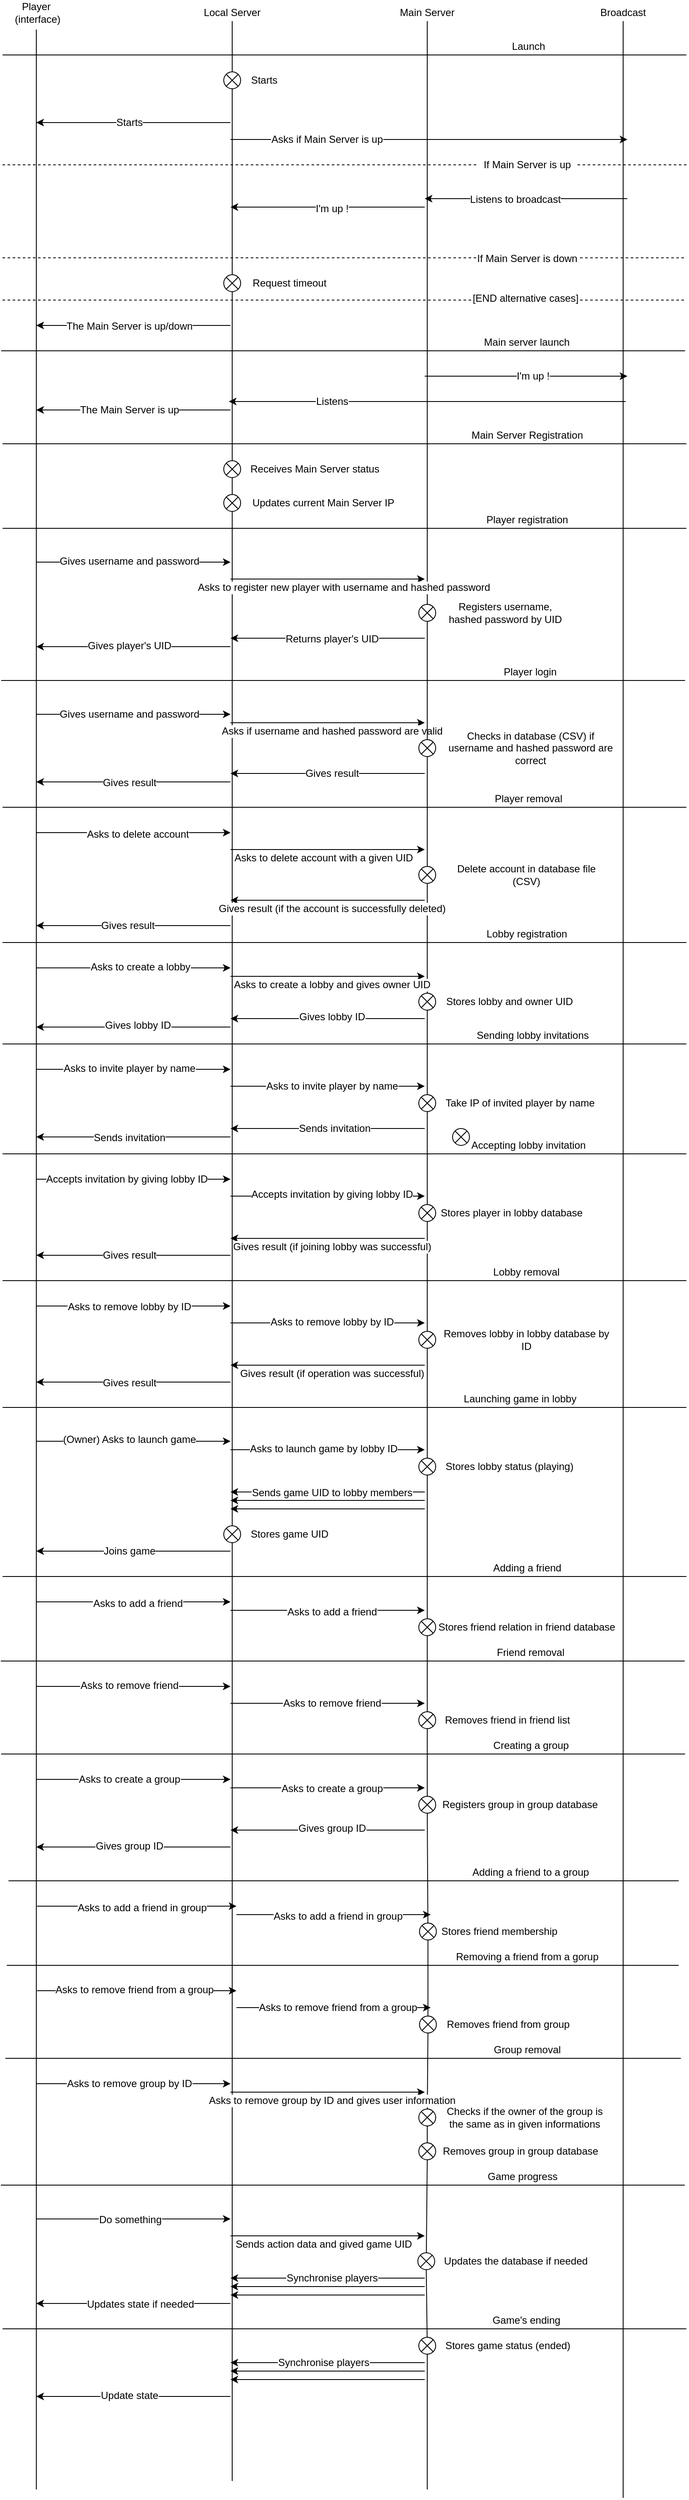<mxfile version="12.6.1" type="device"><diagram id="u18FqBoPdL51W437S3pD" name="Page-1"><mxGraphModel dx="1422" dy="770" grid="1" gridSize="10" guides="1" tooltips="1" connect="1" arrows="1" fold="1" page="1" pageScale="1" pageWidth="827" pageHeight="3000" math="0" shadow="0"><root><mxCell id="0"/><mxCell id="1" parent="0"/><mxCell id="Y3KmN3qbVGw6FeVdlCh1-1" value="&lt;div&gt;Player&lt;/div&gt;&amp;nbsp;(interface)" style="text;html=1;strokeColor=none;fillColor=none;align=center;verticalAlign=middle;whiteSpace=wrap;rounded=0;" parent="1" vertex="1"><mxGeometry x="30" y="20" width="40" height="20" as="geometry"/></mxCell><mxCell id="Y3KmN3qbVGw6FeVdlCh1-2" value="Local Server" style="text;html=1;strokeColor=none;fillColor=none;align=center;verticalAlign=middle;whiteSpace=wrap;rounded=0;" parent="1" vertex="1"><mxGeometry x="242" y="20" width="80" height="20" as="geometry"/></mxCell><mxCell id="Y3KmN3qbVGw6FeVdlCh1-3" value="Main Server" style="text;html=1;strokeColor=none;fillColor=none;align=center;verticalAlign=middle;whiteSpace=wrap;rounded=0;" parent="1" vertex="1"><mxGeometry x="473" y="20" width="80" height="20" as="geometry"/></mxCell><mxCell id="Y3KmN3qbVGw6FeVdlCh1-4" value="Broadcast" style="text;html=1;strokeColor=none;fillColor=none;align=center;verticalAlign=middle;whiteSpace=wrap;rounded=0;" parent="1" vertex="1"><mxGeometry x="710" y="20" width="70" height="20" as="geometry"/></mxCell><mxCell id="Y3KmN3qbVGw6FeVdlCh1-5" value="" style="endArrow=none;html=1;" parent="1" edge="1"><mxGeometry width="50" height="50" relative="1" as="geometry"><mxPoint x="50" y="2960" as="sourcePoint"/><mxPoint x="50" y="50" as="targetPoint"/></mxGeometry></mxCell><mxCell id="Y3KmN3qbVGw6FeVdlCh1-6" value="" style="endArrow=none;html=1;entryX=0.5;entryY=1;entryDx=0;entryDy=0;" parent="1" source="Y3KmN3qbVGw6FeVdlCh1-44" target="Y3KmN3qbVGw6FeVdlCh1-2" edge="1"><mxGeometry width="50" height="50" relative="1" as="geometry"><mxPoint x="282" y="2950" as="sourcePoint"/><mxPoint x="60" y="50" as="targetPoint"/></mxGeometry></mxCell><mxCell id="Y3KmN3qbVGw6FeVdlCh1-7" value="" style="endArrow=none;html=1;entryX=0.5;entryY=1;entryDx=0;entryDy=0;" parent="1" source="Y3KmN3qbVGw6FeVdlCh1-70" target="Y3KmN3qbVGw6FeVdlCh1-3" edge="1"><mxGeometry width="50" height="50" relative="1" as="geometry"><mxPoint x="513" y="2960" as="sourcePoint"/><mxPoint x="292" y="50" as="targetPoint"/></mxGeometry></mxCell><mxCell id="Y3KmN3qbVGw6FeVdlCh1-8" value="" style="endArrow=none;html=1;entryX=0.5;entryY=1;entryDx=0;entryDy=0;" parent="1" target="Y3KmN3qbVGw6FeVdlCh1-4" edge="1"><mxGeometry width="50" height="50" relative="1" as="geometry"><mxPoint x="745" y="2970" as="sourcePoint"/><mxPoint x="523" y="50" as="targetPoint"/></mxGeometry></mxCell><mxCell id="Y3KmN3qbVGw6FeVdlCh1-9" value="" style="endArrow=none;html=1;" parent="1" edge="1"><mxGeometry width="50" height="50" relative="1" as="geometry"><mxPoint x="10" y="80" as="sourcePoint"/><mxPoint x="820" y="80" as="targetPoint"/></mxGeometry></mxCell><mxCell id="Y3KmN3qbVGw6FeVdlCh1-10" value="&lt;div&gt;Launch&lt;/div&gt;" style="text;html=1;strokeColor=none;fillColor=none;align=center;verticalAlign=middle;whiteSpace=wrap;rounded=0;" parent="1" vertex="1"><mxGeometry x="553" y="60" width="160" height="20" as="geometry"/></mxCell><mxCell id="Y3KmN3qbVGw6FeVdlCh1-11" value="" style="endArrow=classic;html=1;" parent="1" edge="1"><mxGeometry width="50" height="50" relative="1" as="geometry"><mxPoint x="280" y="160" as="sourcePoint"/><mxPoint x="50" y="160" as="targetPoint"/></mxGeometry></mxCell><mxCell id="Y3KmN3qbVGw6FeVdlCh1-13" value="&lt;div&gt;Starts&lt;/div&gt;" style="text;html=1;align=center;verticalAlign=middle;resizable=0;points=[];labelBackgroundColor=#ffffff;" parent="Y3KmN3qbVGw6FeVdlCh1-11" vertex="1" connectable="0"><mxGeometry x="0.499" y="1" relative="1" as="geometry"><mxPoint x="52.57" y="-1" as="offset"/></mxGeometry></mxCell><mxCell id="Y3KmN3qbVGw6FeVdlCh1-14" value="" style="endArrow=none;html=1;" parent="1" edge="1"><mxGeometry width="50" height="50" relative="1" as="geometry"><mxPoint x="8.33" y="430" as="sourcePoint"/><mxPoint x="818.33" y="430" as="targetPoint"/></mxGeometry></mxCell><mxCell id="Y3KmN3qbVGw6FeVdlCh1-15" value="Main server launch" style="text;html=1;strokeColor=none;fillColor=none;align=center;verticalAlign=middle;whiteSpace=wrap;rounded=0;" parent="1" vertex="1"><mxGeometry x="571.33" y="410" width="120" height="20" as="geometry"/></mxCell><mxCell id="Y3KmN3qbVGw6FeVdlCh1-16" value="" style="endArrow=classic;html=1;" parent="1" edge="1"><mxGeometry width="50" height="50" relative="1" as="geometry"><mxPoint x="280" y="180" as="sourcePoint"/><mxPoint x="750" y="180" as="targetPoint"/></mxGeometry></mxCell><mxCell id="Y3KmN3qbVGw6FeVdlCh1-17" value="Asks if Main Server is up" style="text;html=1;align=center;verticalAlign=middle;resizable=0;points=[];labelBackgroundColor=#ffffff;" parent="Y3KmN3qbVGw6FeVdlCh1-16" vertex="1" connectable="0"><mxGeometry x="-0.165" y="-1" relative="1" as="geometry"><mxPoint x="-82" y="-1" as="offset"/></mxGeometry></mxCell><mxCell id="Y3KmN3qbVGw6FeVdlCh1-19" value="" style="endArrow=none;dashed=1;html=1;" parent="1" source="Y3KmN3qbVGw6FeVdlCh1-20" edge="1"><mxGeometry width="50" height="50" relative="1" as="geometry"><mxPoint x="10" y="210" as="sourcePoint"/><mxPoint x="820" y="210" as="targetPoint"/></mxGeometry></mxCell><mxCell id="Y3KmN3qbVGw6FeVdlCh1-20" value="If Main Server is up" style="text;html=1;align=center;verticalAlign=middle;resizable=0;points=[];autosize=1;" parent="1" vertex="1"><mxGeometry x="571" y="200" width="120" height="20" as="geometry"/></mxCell><mxCell id="Y3KmN3qbVGw6FeVdlCh1-21" value="" style="endArrow=none;dashed=1;html=1;" parent="1" target="Y3KmN3qbVGw6FeVdlCh1-20" edge="1"><mxGeometry width="50" height="50" relative="1" as="geometry"><mxPoint x="10" y="210" as="sourcePoint"/><mxPoint x="820" y="210" as="targetPoint"/></mxGeometry></mxCell><mxCell id="Y3KmN3qbVGw6FeVdlCh1-22" value="" style="endArrow=classic;html=1;" parent="1" edge="1"><mxGeometry width="50" height="50" relative="1" as="geometry"><mxPoint x="750" y="250" as="sourcePoint"/><mxPoint x="510" y="250" as="targetPoint"/></mxGeometry></mxCell><mxCell id="Y3KmN3qbVGw6FeVdlCh1-23" value="Listens to broadcast" style="text;html=1;align=center;verticalAlign=middle;resizable=0;points=[];labelBackgroundColor=#ffffff;" parent="Y3KmN3qbVGw6FeVdlCh1-22" vertex="1" connectable="0"><mxGeometry x="0.111" y="1" relative="1" as="geometry"><mxPoint as="offset"/></mxGeometry></mxCell><mxCell id="Y3KmN3qbVGw6FeVdlCh1-24" value="" style="endArrow=classic;html=1;" parent="1" edge="1"><mxGeometry width="50" height="50" relative="1" as="geometry"><mxPoint x="510" y="260" as="sourcePoint"/><mxPoint x="280" y="260" as="targetPoint"/></mxGeometry></mxCell><mxCell id="Y3KmN3qbVGw6FeVdlCh1-25" value="&lt;div&gt;I'm up !&lt;br&gt;&lt;/div&gt;" style="text;html=1;align=center;verticalAlign=middle;resizable=0;points=[];labelBackgroundColor=#ffffff;" parent="Y3KmN3qbVGw6FeVdlCh1-24" vertex="1" connectable="0"><mxGeometry x="-0.319" y="2" relative="1" as="geometry"><mxPoint x="-31.67" as="offset"/></mxGeometry></mxCell><mxCell id="Y3KmN3qbVGw6FeVdlCh1-26" value="" style="endArrow=none;dashed=1;html=1;" parent="1" edge="1"><mxGeometry width="50" height="50" relative="1" as="geometry"><mxPoint x="10" y="320" as="sourcePoint"/><mxPoint x="820" y="320" as="targetPoint"/></mxGeometry></mxCell><mxCell id="Y3KmN3qbVGw6FeVdlCh1-27" value="&lt;div&gt;If Main Server is down&lt;/div&gt;" style="text;html=1;align=center;verticalAlign=middle;resizable=0;points=[];labelBackgroundColor=#ffffff;" parent="Y3KmN3qbVGw6FeVdlCh1-26" vertex="1" connectable="0"><mxGeometry x="0.606" y="-1" relative="1" as="geometry"><mxPoint x="-29.34" as="offset"/></mxGeometry></mxCell><mxCell id="Y3KmN3qbVGw6FeVdlCh1-29" value="Request timeout" style="text;html=1;strokeColor=none;fillColor=none;align=center;verticalAlign=middle;whiteSpace=wrap;rounded=0;fontFamily=Helvetica;" parent="1" vertex="1"><mxGeometry x="300" y="340" width="100" height="20" as="geometry"/></mxCell><mxCell id="Y3KmN3qbVGw6FeVdlCh1-31" value="" style="endArrow=none;dashed=1;html=1;fontFamily=Helvetica;" parent="1" edge="1"><mxGeometry width="50" height="50" relative="1" as="geometry"><mxPoint x="10" y="370" as="sourcePoint"/><mxPoint x="820" y="370" as="targetPoint"/></mxGeometry></mxCell><mxCell id="Y3KmN3qbVGw6FeVdlCh1-32" value="[END alternative cases]" style="text;html=1;align=center;verticalAlign=middle;resizable=0;points=[];labelBackgroundColor=#ffffff;fontFamily=Helvetica;" parent="Y3KmN3qbVGw6FeVdlCh1-31" vertex="1" connectable="0"><mxGeometry x="0.527" y="2" relative="1" as="geometry"><mxPoint as="offset"/></mxGeometry></mxCell><mxCell id="Y3KmN3qbVGw6FeVdlCh1-33" value="" style="endArrow=classic;html=1;fontFamily=Helvetica;" parent="1" edge="1"><mxGeometry width="50" height="50" relative="1" as="geometry"><mxPoint x="280" y="400" as="sourcePoint"/><mxPoint x="50" y="400" as="targetPoint"/></mxGeometry></mxCell><mxCell id="Y3KmN3qbVGw6FeVdlCh1-34" value="The Main Server is up/down" style="text;html=1;align=center;verticalAlign=middle;resizable=0;points=[];labelBackgroundColor=#ffffff;fontFamily=Helvetica;" parent="Y3KmN3qbVGw6FeVdlCh1-33" vertex="1" connectable="0"><mxGeometry x="0.16" y="1" relative="1" as="geometry"><mxPoint x="13.1" as="offset"/></mxGeometry></mxCell><mxCell id="Y3KmN3qbVGw6FeVdlCh1-35" value="" style="endArrow=classic;html=1;fontFamily=Helvetica;" parent="1" edge="1"><mxGeometry width="50" height="50" relative="1" as="geometry"><mxPoint x="510" y="460" as="sourcePoint"/><mxPoint x="750" y="460" as="targetPoint"/></mxGeometry></mxCell><mxCell id="Y3KmN3qbVGw6FeVdlCh1-36" value="I'm up !" style="text;html=1;align=center;verticalAlign=middle;resizable=0;points=[];labelBackgroundColor=#ffffff;fontFamily=Helvetica;" parent="Y3KmN3qbVGw6FeVdlCh1-35" vertex="1" connectable="0"><mxGeometry x="-0.109" y="2" relative="1" as="geometry"><mxPoint x="20.5" y="2" as="offset"/></mxGeometry></mxCell><mxCell id="Y3KmN3qbVGw6FeVdlCh1-37" value="" style="endArrow=classic;html=1;fontFamily=Helvetica;" parent="1" edge="1"><mxGeometry width="50" height="50" relative="1" as="geometry"><mxPoint x="748" y="490" as="sourcePoint"/><mxPoint x="278" y="490" as="targetPoint"/></mxGeometry></mxCell><mxCell id="Y3KmN3qbVGw6FeVdlCh1-38" value="Listens" style="text;html=1;align=center;verticalAlign=middle;resizable=0;points=[];labelBackgroundColor=#ffffff;fontFamily=Helvetica;" parent="Y3KmN3qbVGw6FeVdlCh1-37" vertex="1" connectable="0"><mxGeometry x="0.208" y="-2" relative="1" as="geometry"><mxPoint x="-63.83" y="2" as="offset"/></mxGeometry></mxCell><mxCell id="Y3KmN3qbVGw6FeVdlCh1-39" value="" style="endArrow=classic;html=1;fontFamily=Helvetica;" parent="1" edge="1"><mxGeometry width="50" height="50" relative="1" as="geometry"><mxPoint x="280" y="500" as="sourcePoint"/><mxPoint x="50" y="500" as="targetPoint"/></mxGeometry></mxCell><mxCell id="Y3KmN3qbVGw6FeVdlCh1-40" value="The Main Server is up" style="text;html=1;align=center;verticalAlign=middle;resizable=0;points=[];labelBackgroundColor=#ffffff;fontFamily=Helvetica;" parent="Y3KmN3qbVGw6FeVdlCh1-39" vertex="1" connectable="0"><mxGeometry x="0.37" y="-3" relative="1" as="geometry"><mxPoint x="37.5" y="3" as="offset"/></mxGeometry></mxCell><mxCell id="Y3KmN3qbVGw6FeVdlCh1-41" value="" style="endArrow=none;html=1;fontFamily=Helvetica;" parent="1" edge="1"><mxGeometry width="50" height="50" relative="1" as="geometry"><mxPoint x="8.33" y="820" as="sourcePoint"/><mxPoint x="818.33" y="820" as="targetPoint"/></mxGeometry></mxCell><mxCell id="Y3KmN3qbVGw6FeVdlCh1-42" value="Player login" style="text;html=1;strokeColor=none;fillColor=none;align=center;verticalAlign=middle;whiteSpace=wrap;rounded=0;fontFamily=Helvetica;" parent="1" vertex="1"><mxGeometry x="600" y="800" width="70" height="20" as="geometry"/></mxCell><mxCell id="Y3KmN3qbVGw6FeVdlCh1-44" value="" style="verticalLabelPosition=bottom;verticalAlign=top;html=1;shape=mxgraph.flowchart.or;" parent="1" vertex="1"><mxGeometry x="272" y="100" width="20" height="20" as="geometry"/></mxCell><mxCell id="Y3KmN3qbVGw6FeVdlCh1-45" value="" style="endArrow=none;html=1;entryX=0.5;entryY=1;entryDx=0;entryDy=0;" parent="1" source="Y3KmN3qbVGw6FeVdlCh1-28" target="Y3KmN3qbVGw6FeVdlCh1-44" edge="1"><mxGeometry width="50" height="50" relative="1" as="geometry"><mxPoint x="282" y="2950" as="sourcePoint"/><mxPoint x="282" y="40" as="targetPoint"/></mxGeometry></mxCell><mxCell id="Y3KmN3qbVGw6FeVdlCh1-46" value="Starts" style="text;html=1;strokeColor=none;fillColor=none;align=center;verticalAlign=middle;whiteSpace=wrap;rounded=0;fontFamily=Helvetica;" parent="1" vertex="1"><mxGeometry x="300" y="100" width="40" height="20" as="geometry"/></mxCell><mxCell id="Y3KmN3qbVGw6FeVdlCh1-28" value="" style="verticalLabelPosition=bottom;verticalAlign=top;html=1;shape=mxgraph.flowchart.or;" parent="1" vertex="1"><mxGeometry x="272" y="340" width="20" height="20" as="geometry"/></mxCell><mxCell id="Y3KmN3qbVGw6FeVdlCh1-47" value="" style="endArrow=none;html=1;entryX=0.5;entryY=1;entryDx=0;entryDy=0;" parent="1" source="Y3KmN3qbVGw6FeVdlCh1-50" target="Y3KmN3qbVGw6FeVdlCh1-28" edge="1"><mxGeometry width="50" height="50" relative="1" as="geometry"><mxPoint x="282" y="2950" as="sourcePoint"/><mxPoint x="282" y="120" as="targetPoint"/></mxGeometry></mxCell><mxCell id="Y3KmN3qbVGw6FeVdlCh1-48" value="" style="endArrow=none;html=1;fontFamily=Helvetica;" parent="1" edge="1"><mxGeometry width="50" height="50" relative="1" as="geometry"><mxPoint x="10" y="540" as="sourcePoint"/><mxPoint x="820" y="540" as="targetPoint"/></mxGeometry></mxCell><mxCell id="Y3KmN3qbVGw6FeVdlCh1-49" value="Main Server Registration" style="text;html=1;strokeColor=none;fillColor=none;align=center;verticalAlign=middle;whiteSpace=wrap;rounded=0;fontFamily=Helvetica;" parent="1" vertex="1"><mxGeometry x="561.5" y="520" width="139" height="20" as="geometry"/></mxCell><mxCell id="Y3KmN3qbVGw6FeVdlCh1-50" value="" style="verticalLabelPosition=bottom;verticalAlign=top;html=1;shape=mxgraph.flowchart.or;" parent="1" vertex="1"><mxGeometry x="272" y="560" width="20" height="20" as="geometry"/></mxCell><mxCell id="Y3KmN3qbVGw6FeVdlCh1-52" value="" style="endArrow=none;html=1;entryX=0.5;entryY=1;entryDx=0;entryDy=0;" parent="1" source="Y3KmN3qbVGw6FeVdlCh1-54" target="Y3KmN3qbVGw6FeVdlCh1-50" edge="1"><mxGeometry width="50" height="50" relative="1" as="geometry"><mxPoint x="282" y="2950" as="sourcePoint"/><mxPoint x="282" y="360.0" as="targetPoint"/></mxGeometry></mxCell><mxCell id="Y3KmN3qbVGw6FeVdlCh1-53" value="Receives Main Server status" style="text;html=1;strokeColor=none;fillColor=none;align=center;verticalAlign=middle;whiteSpace=wrap;rounded=0;fontFamily=Helvetica;" parent="1" vertex="1"><mxGeometry x="300" y="560" width="160" height="20" as="geometry"/></mxCell><mxCell id="Y3KmN3qbVGw6FeVdlCh1-54" value="" style="verticalLabelPosition=bottom;verticalAlign=top;html=1;shape=mxgraph.flowchart.or;" parent="1" vertex="1"><mxGeometry x="272" y="600" width="20" height="20" as="geometry"/></mxCell><mxCell id="Y3KmN3qbVGw6FeVdlCh1-55" value="" style="endArrow=none;html=1;entryX=0.5;entryY=1;entryDx=0;entryDy=0;" parent="1" source="KOB6Rqvni_asid92wJoi-81" target="Y3KmN3qbVGw6FeVdlCh1-54" edge="1"><mxGeometry width="50" height="50" relative="1" as="geometry"><mxPoint x="282" y="2950" as="sourcePoint"/><mxPoint x="282" y="580" as="targetPoint"/></mxGeometry></mxCell><mxCell id="Y3KmN3qbVGw6FeVdlCh1-56" value="Updates current Main Server IP" style="text;html=1;strokeColor=none;fillColor=none;align=center;verticalAlign=middle;whiteSpace=wrap;rounded=0;fontFamily=Helvetica;" parent="1" vertex="1"><mxGeometry x="300" y="600" width="180" height="20" as="geometry"/></mxCell><mxCell id="Y3KmN3qbVGw6FeVdlCh1-57" value="" style="endArrow=classic;html=1;fontFamily=Helvetica;" parent="1" edge="1"><mxGeometry width="50" height="50" relative="1" as="geometry"><mxPoint x="50" y="860" as="sourcePoint"/><mxPoint x="280" y="860" as="targetPoint"/></mxGeometry></mxCell><mxCell id="Y3KmN3qbVGw6FeVdlCh1-58" value="Gives username and password" style="text;html=1;align=center;verticalAlign=middle;resizable=0;points=[];labelBackgroundColor=#ffffff;fontFamily=Helvetica;" parent="Y3KmN3qbVGw6FeVdlCh1-57" vertex="1" connectable="0"><mxGeometry x="-0.145" y="2" relative="1" as="geometry"><mxPoint x="11.67" y="2" as="offset"/></mxGeometry></mxCell><mxCell id="Y3KmN3qbVGw6FeVdlCh1-59" value="" style="endArrow=classic;html=1;fontFamily=Helvetica;" parent="1" edge="1"><mxGeometry width="50" height="50" relative="1" as="geometry"><mxPoint x="280" y="870" as="sourcePoint"/><mxPoint x="510" y="870" as="targetPoint"/></mxGeometry></mxCell><mxCell id="Y3KmN3qbVGw6FeVdlCh1-60" value="&lt;div&gt;Asks if username and hashed password are valid&lt;/div&gt;" style="text;html=1;align=center;verticalAlign=middle;resizable=0;points=[];labelBackgroundColor=#ffffff;fontFamily=Helvetica;" parent="Y3KmN3qbVGw6FeVdlCh1-59" vertex="1" connectable="0"><mxGeometry x="0.094" y="-1" relative="1" as="geometry"><mxPoint x="-5.83" y="9" as="offset"/></mxGeometry></mxCell><mxCell id="Y3KmN3qbVGw6FeVdlCh1-61" value="" style="endArrow=none;html=1;fontFamily=Helvetica;" parent="1" edge="1"><mxGeometry width="50" height="50" relative="1" as="geometry"><mxPoint x="10" y="640" as="sourcePoint"/><mxPoint x="820" y="640" as="targetPoint"/></mxGeometry></mxCell><mxCell id="Y3KmN3qbVGw6FeVdlCh1-62" value="Player registration" style="text;html=1;strokeColor=none;fillColor=none;align=center;verticalAlign=middle;whiteSpace=wrap;rounded=0;fontFamily=Helvetica;" parent="1" vertex="1"><mxGeometry x="578.5" y="620" width="105" height="20" as="geometry"/></mxCell><mxCell id="Y3KmN3qbVGw6FeVdlCh1-63" value="" style="endArrow=classic;html=1;fontFamily=Helvetica;" parent="1" edge="1"><mxGeometry width="50" height="50" relative="1" as="geometry"><mxPoint x="50" y="680" as="sourcePoint"/><mxPoint x="280" y="680" as="targetPoint"/></mxGeometry></mxCell><mxCell id="Y3KmN3qbVGw6FeVdlCh1-64" value="Gives username and password" style="text;html=1;align=center;verticalAlign=middle;resizable=0;points=[];labelBackgroundColor=#ffffff;fontFamily=Helvetica;" parent="Y3KmN3qbVGw6FeVdlCh1-63" vertex="1" connectable="0"><mxGeometry x="0.196" y="1" relative="1" as="geometry"><mxPoint x="-27.5" as="offset"/></mxGeometry></mxCell><mxCell id="Y3KmN3qbVGw6FeVdlCh1-65" value="" style="endArrow=classic;html=1;fontFamily=Helvetica;" parent="1" edge="1"><mxGeometry width="50" height="50" relative="1" as="geometry"><mxPoint x="280" y="700" as="sourcePoint"/><mxPoint x="510" y="700" as="targetPoint"/></mxGeometry></mxCell><mxCell id="Y3KmN3qbVGw6FeVdlCh1-66" value="Asks to register new player with username and hashed password" style="text;html=1;align=center;verticalAlign=middle;resizable=0;points=[];labelBackgroundColor=#ffffff;fontFamily=Helvetica;" parent="Y3KmN3qbVGw6FeVdlCh1-65" vertex="1" connectable="0"><mxGeometry x="0.225" y="1" relative="1" as="geometry"><mxPoint x="-7.5" y="11" as="offset"/></mxGeometry></mxCell><mxCell id="Y3KmN3qbVGw6FeVdlCh1-70" value="" style="verticalLabelPosition=bottom;verticalAlign=top;html=1;shape=mxgraph.flowchart.or;" parent="1" vertex="1"><mxGeometry x="503" y="730" width="20" height="20" as="geometry"/></mxCell><mxCell id="Y3KmN3qbVGw6FeVdlCh1-71" value="" style="endArrow=none;html=1;entryX=0.5;entryY=1;entryDx=0;entryDy=0;" parent="1" source="Y3KmN3qbVGw6FeVdlCh1-79" target="Y3KmN3qbVGw6FeVdlCh1-70" edge="1"><mxGeometry width="50" height="50" relative="1" as="geometry"><mxPoint x="513" y="2960" as="sourcePoint"/><mxPoint x="513" y="40" as="targetPoint"/></mxGeometry></mxCell><mxCell id="Y3KmN3qbVGw6FeVdlCh1-72" value="Registers username, hashed password by UID" style="text;html=1;strokeColor=none;fillColor=none;align=center;verticalAlign=middle;whiteSpace=wrap;rounded=0;fontFamily=Helvetica;" parent="1" vertex="1"><mxGeometry x="531" y="730" width="149" height="20" as="geometry"/></mxCell><mxCell id="Y3KmN3qbVGw6FeVdlCh1-73" value="" style="endArrow=classic;html=1;fontFamily=Helvetica;" parent="1" edge="1"><mxGeometry width="50" height="50" relative="1" as="geometry"><mxPoint x="510" y="770" as="sourcePoint"/><mxPoint x="280" y="770" as="targetPoint"/></mxGeometry></mxCell><mxCell id="Y3KmN3qbVGw6FeVdlCh1-74" value="Returns player's UID" style="text;html=1;align=center;verticalAlign=middle;resizable=0;points=[];labelBackgroundColor=#ffffff;fontFamily=Helvetica;" parent="Y3KmN3qbVGw6FeVdlCh1-73" vertex="1" connectable="0"><mxGeometry x="0.297" y="1" relative="1" as="geometry"><mxPoint x="39.17" as="offset"/></mxGeometry></mxCell><mxCell id="Y3KmN3qbVGw6FeVdlCh1-75" value="" style="endArrow=classic;html=1;fontFamily=Helvetica;" parent="1" edge="1"><mxGeometry width="50" height="50" relative="1" as="geometry"><mxPoint x="280" y="780" as="sourcePoint"/><mxPoint x="50" y="780" as="targetPoint"/></mxGeometry></mxCell><mxCell id="Y3KmN3qbVGw6FeVdlCh1-76" value="Gives player's UID" style="text;html=1;align=center;verticalAlign=middle;resizable=0;points=[];labelBackgroundColor=#ffffff;fontFamily=Helvetica;" parent="Y3KmN3qbVGw6FeVdlCh1-75" vertex="1" connectable="0"><mxGeometry x="0.167" y="-1" relative="1" as="geometry"><mxPoint x="14.17" as="offset"/></mxGeometry></mxCell><mxCell id="Y3KmN3qbVGw6FeVdlCh1-79" value="" style="verticalLabelPosition=bottom;verticalAlign=top;html=1;shape=mxgraph.flowchart.or;" parent="1" vertex="1"><mxGeometry x="503" y="890" width="20" height="20" as="geometry"/></mxCell><mxCell id="Y3KmN3qbVGw6FeVdlCh1-80" value="" style="endArrow=none;html=1;entryX=0.5;entryY=1;entryDx=0;entryDy=0;" parent="1" source="Y3KmN3qbVGw6FeVdlCh1-92" target="Y3KmN3qbVGw6FeVdlCh1-79" edge="1"><mxGeometry width="50" height="50" relative="1" as="geometry"><mxPoint x="513" y="2960" as="sourcePoint"/><mxPoint x="513" y="750" as="targetPoint"/></mxGeometry></mxCell><mxCell id="Y3KmN3qbVGw6FeVdlCh1-81" value="Checks in database (CSV) if username and hashed password are correct" style="text;html=1;strokeColor=none;fillColor=none;align=center;verticalAlign=middle;whiteSpace=wrap;rounded=0;fontFamily=Helvetica;" parent="1" vertex="1"><mxGeometry x="531" y="890" width="209" height="20" as="geometry"/></mxCell><mxCell id="Y3KmN3qbVGw6FeVdlCh1-82" value="" style="endArrow=classic;html=1;fontFamily=Helvetica;" parent="1" edge="1"><mxGeometry width="50" height="50" relative="1" as="geometry"><mxPoint x="510" y="930" as="sourcePoint"/><mxPoint x="280" y="930" as="targetPoint"/></mxGeometry></mxCell><mxCell id="Y3KmN3qbVGw6FeVdlCh1-83" value="Gives result" style="text;html=1;align=center;verticalAlign=middle;resizable=0;points=[];labelBackgroundColor=#ffffff;fontFamily=Helvetica;" parent="Y3KmN3qbVGw6FeVdlCh1-82" vertex="1" connectable="0"><mxGeometry x="-0.304" relative="1" as="geometry"><mxPoint x="-30" as="offset"/></mxGeometry></mxCell><mxCell id="Y3KmN3qbVGw6FeVdlCh1-84" value="" style="endArrow=classic;html=1;fontFamily=Helvetica;" parent="1" edge="1"><mxGeometry width="50" height="50" relative="1" as="geometry"><mxPoint x="280" y="940" as="sourcePoint"/><mxPoint x="50" y="940" as="targetPoint"/></mxGeometry></mxCell><mxCell id="Y3KmN3qbVGw6FeVdlCh1-85" value="&lt;div&gt;Gives result&lt;/div&gt;" style="text;html=1;align=center;verticalAlign=middle;resizable=0;points=[];labelBackgroundColor=#ffffff;fontFamily=Helvetica;" parent="Y3KmN3qbVGw6FeVdlCh1-84" vertex="1" connectable="0"><mxGeometry x="0.232" y="1" relative="1" as="geometry"><mxPoint x="21.67" as="offset"/></mxGeometry></mxCell><mxCell id="Y3KmN3qbVGw6FeVdlCh1-86" value="" style="endArrow=none;html=1;fontFamily=Helvetica;" parent="1" edge="1"><mxGeometry width="50" height="50" relative="1" as="geometry"><mxPoint x="10" y="970" as="sourcePoint"/><mxPoint x="820" y="970" as="targetPoint"/></mxGeometry></mxCell><mxCell id="Y3KmN3qbVGw6FeVdlCh1-87" value="Player removal" style="text;html=1;strokeColor=none;fillColor=none;align=center;verticalAlign=middle;whiteSpace=wrap;rounded=0;fontFamily=Helvetica;" parent="1" vertex="1"><mxGeometry x="591" y="950" width="84" height="20" as="geometry"/></mxCell><mxCell id="Y3KmN3qbVGw6FeVdlCh1-88" value="" style="endArrow=classic;html=1;fontFamily=Helvetica;" parent="1" edge="1"><mxGeometry width="50" height="50" relative="1" as="geometry"><mxPoint x="50" y="1000" as="sourcePoint"/><mxPoint x="280" y="1000" as="targetPoint"/></mxGeometry></mxCell><mxCell id="Y3KmN3qbVGw6FeVdlCh1-89" value="Asks to delete account" style="text;html=1;align=center;verticalAlign=middle;resizable=0;points=[];labelBackgroundColor=#ffffff;fontFamily=Helvetica;" parent="Y3KmN3qbVGw6FeVdlCh1-88" vertex="1" connectable="0"><mxGeometry x="0.312" y="-2" relative="1" as="geometry"><mxPoint x="-30.83" as="offset"/></mxGeometry></mxCell><mxCell id="Y3KmN3qbVGw6FeVdlCh1-90" value="" style="endArrow=classic;html=1;fontFamily=Helvetica;" parent="1" edge="1"><mxGeometry width="50" height="50" relative="1" as="geometry"><mxPoint x="280" y="1020" as="sourcePoint"/><mxPoint x="510" y="1020" as="targetPoint"/></mxGeometry></mxCell><mxCell id="Y3KmN3qbVGw6FeVdlCh1-91" value="Asks to delete account with a given UID" style="text;html=1;align=center;verticalAlign=middle;resizable=0;points=[];labelBackgroundColor=#ffffff;fontFamily=Helvetica;" parent="Y3KmN3qbVGw6FeVdlCh1-90" vertex="1" connectable="0"><mxGeometry x="0.203" relative="1" as="geometry"><mxPoint x="-28.33" y="10" as="offset"/></mxGeometry></mxCell><mxCell id="Y3KmN3qbVGw6FeVdlCh1-92" value="" style="verticalLabelPosition=bottom;verticalAlign=top;html=1;shape=mxgraph.flowchart.or;" parent="1" vertex="1"><mxGeometry x="503" y="1040" width="20" height="20" as="geometry"/></mxCell><mxCell id="Y3KmN3qbVGw6FeVdlCh1-93" value="" style="endArrow=none;html=1;entryX=0.5;entryY=1;entryDx=0;entryDy=0;" parent="1" source="KOB6Rqvni_asid92wJoi-11" target="Y3KmN3qbVGw6FeVdlCh1-92" edge="1"><mxGeometry width="50" height="50" relative="1" as="geometry"><mxPoint x="513" y="2960" as="sourcePoint"/><mxPoint x="513" y="910" as="targetPoint"/></mxGeometry></mxCell><mxCell id="Y3KmN3qbVGw6FeVdlCh1-94" value="Delete account in database file (CSV)" style="text;html=1;strokeColor=none;fillColor=none;align=center;verticalAlign=middle;whiteSpace=wrap;rounded=0;fontFamily=Helvetica;" parent="1" vertex="1"><mxGeometry x="531" y="1040" width="199" height="20" as="geometry"/></mxCell><mxCell id="KOB6Rqvni_asid92wJoi-1" value="" style="endArrow=classic;html=1;" parent="1" edge="1"><mxGeometry width="50" height="50" relative="1" as="geometry"><mxPoint x="510" y="1080" as="sourcePoint"/><mxPoint x="280" y="1080" as="targetPoint"/></mxGeometry></mxCell><mxCell id="KOB6Rqvni_asid92wJoi-2" value="Gives result (if the account is successfully deleted)" style="text;html=1;align=center;verticalAlign=middle;resizable=0;points=[];labelBackgroundColor=#ffffff;" parent="KOB6Rqvni_asid92wJoi-1" vertex="1" connectable="0"><mxGeometry x="0.103" y="-2" relative="1" as="geometry"><mxPoint x="16.9" y="12" as="offset"/></mxGeometry></mxCell><mxCell id="KOB6Rqvni_asid92wJoi-3" value="" style="endArrow=classic;html=1;" parent="1" edge="1"><mxGeometry width="50" height="50" relative="1" as="geometry"><mxPoint x="280" y="1110" as="sourcePoint"/><mxPoint x="50" y="1110" as="targetPoint"/></mxGeometry></mxCell><mxCell id="KOB6Rqvni_asid92wJoi-4" value="Gives result" style="text;html=1;align=center;verticalAlign=middle;resizable=0;points=[];labelBackgroundColor=#ffffff;" parent="KOB6Rqvni_asid92wJoi-3" vertex="1" connectable="0"><mxGeometry x="0.064" relative="1" as="geometry"><mxPoint as="offset"/></mxGeometry></mxCell><mxCell id="KOB6Rqvni_asid92wJoi-5" value="" style="endArrow=none;html=1;" parent="1" edge="1"><mxGeometry width="50" height="50" relative="1" as="geometry"><mxPoint x="10" y="1130" as="sourcePoint"/><mxPoint x="820" y="1130" as="targetPoint"/></mxGeometry></mxCell><mxCell id="KOB6Rqvni_asid92wJoi-6" value="Lobby registration" style="text;html=1;strokeColor=none;fillColor=none;align=center;verticalAlign=middle;whiteSpace=wrap;rounded=0;" parent="1" vertex="1"><mxGeometry x="580.5" y="1110" width="100" height="20" as="geometry"/></mxCell><mxCell id="KOB6Rqvni_asid92wJoi-7" value="" style="endArrow=classic;html=1;" parent="1" edge="1"><mxGeometry width="50" height="50" relative="1" as="geometry"><mxPoint x="50" y="1160" as="sourcePoint"/><mxPoint x="280" y="1160" as="targetPoint"/></mxGeometry></mxCell><mxCell id="KOB6Rqvni_asid92wJoi-8" value="Asks to create a lobby" style="text;html=1;align=center;verticalAlign=middle;resizable=0;points=[];labelBackgroundColor=#ffffff;" parent="KOB6Rqvni_asid92wJoi-7" vertex="1" connectable="0"><mxGeometry x="0.068" y="1" relative="1" as="geometry"><mxPoint as="offset"/></mxGeometry></mxCell><mxCell id="KOB6Rqvni_asid92wJoi-9" value="" style="endArrow=classic;html=1;" parent="1" edge="1"><mxGeometry width="50" height="50" relative="1" as="geometry"><mxPoint x="280" y="1170" as="sourcePoint"/><mxPoint x="510" y="1170" as="targetPoint"/></mxGeometry></mxCell><mxCell id="KOB6Rqvni_asid92wJoi-10" value="Asks to create a lobby and gives owner UID" style="text;html=1;align=center;verticalAlign=middle;resizable=0;points=[];labelBackgroundColor=#ffffff;" parent="KOB6Rqvni_asid92wJoi-9" vertex="1" connectable="0"><mxGeometry x="0.155" y="2" relative="1" as="geometry"><mxPoint x="-13.1" y="12" as="offset"/></mxGeometry></mxCell><mxCell id="KOB6Rqvni_asid92wJoi-11" value="" style="verticalLabelPosition=bottom;verticalAlign=top;html=1;shape=mxgraph.flowchart.or;" parent="1" vertex="1"><mxGeometry x="503" y="1190" width="20" height="20" as="geometry"/></mxCell><mxCell id="KOB6Rqvni_asid92wJoi-12" value="" style="endArrow=none;html=1;entryX=0.5;entryY=1;entryDx=0;entryDy=0;" parent="1" source="KOB6Rqvni_asid92wJoi-25" target="KOB6Rqvni_asid92wJoi-11" edge="1"><mxGeometry width="50" height="50" relative="1" as="geometry"><mxPoint x="513.0" y="2960" as="sourcePoint"/><mxPoint x="513.0" y="1060" as="targetPoint"/></mxGeometry></mxCell><mxCell id="KOB6Rqvni_asid92wJoi-13" value="Stores lobby and owner UID" style="text;html=1;strokeColor=none;fillColor=none;align=center;verticalAlign=middle;whiteSpace=wrap;rounded=0;" parent="1" vertex="1"><mxGeometry x="531" y="1190" width="159" height="20" as="geometry"/></mxCell><mxCell id="KOB6Rqvni_asid92wJoi-14" value="" style="endArrow=classic;html=1;" parent="1" edge="1"><mxGeometry width="50" height="50" relative="1" as="geometry"><mxPoint x="510" y="1220" as="sourcePoint"/><mxPoint x="280" y="1220" as="targetPoint"/></mxGeometry></mxCell><mxCell id="KOB6Rqvni_asid92wJoi-15" value="Gives lobby ID" style="text;html=1;align=center;verticalAlign=middle;resizable=0;points=[];labelBackgroundColor=#ffffff;" parent="KOB6Rqvni_asid92wJoi-14" vertex="1" connectable="0"><mxGeometry x="-0.119" y="-2" relative="1" as="geometry"><mxPoint x="-8.62" as="offset"/></mxGeometry></mxCell><mxCell id="KOB6Rqvni_asid92wJoi-16" value="" style="endArrow=classic;html=1;" parent="1" edge="1"><mxGeometry width="50" height="50" relative="1" as="geometry"><mxPoint x="280" y="1230" as="sourcePoint"/><mxPoint x="50" y="1230" as="targetPoint"/></mxGeometry></mxCell><mxCell id="KOB6Rqvni_asid92wJoi-17" value="Gives lobby ID" style="text;html=1;align=center;verticalAlign=middle;resizable=0;points=[];labelBackgroundColor=#ffffff;" parent="KOB6Rqvni_asid92wJoi-16" vertex="1" connectable="0"><mxGeometry x="0.166" y="-2" relative="1" as="geometry"><mxPoint x="23.79" as="offset"/></mxGeometry></mxCell><mxCell id="KOB6Rqvni_asid92wJoi-19" value="" style="endArrow=none;html=1;" parent="1" edge="1"><mxGeometry width="50" height="50" relative="1" as="geometry"><mxPoint x="10" y="1250" as="sourcePoint"/><mxPoint x="820" y="1250" as="targetPoint"/></mxGeometry></mxCell><mxCell id="KOB6Rqvni_asid92wJoi-20" value="Sending lobby invitations" style="text;html=1;strokeColor=none;fillColor=none;align=center;verticalAlign=middle;whiteSpace=wrap;rounded=0;" parent="1" vertex="1"><mxGeometry x="566" y="1230" width="144" height="20" as="geometry"/></mxCell><mxCell id="KOB6Rqvni_asid92wJoi-21" value="" style="endArrow=classic;html=1;" parent="1" edge="1"><mxGeometry width="50" height="50" relative="1" as="geometry"><mxPoint x="50" y="1280" as="sourcePoint"/><mxPoint x="280" y="1280" as="targetPoint"/></mxGeometry></mxCell><mxCell id="KOB6Rqvni_asid92wJoi-22" value="Asks to invite player by name" style="text;html=1;align=center;verticalAlign=middle;resizable=0;points=[];labelBackgroundColor=#ffffff;" parent="KOB6Rqvni_asid92wJoi-21" vertex="1" connectable="0"><mxGeometry x="0.062" y="1" relative="1" as="geometry"><mxPoint x="-12.07" as="offset"/></mxGeometry></mxCell><mxCell id="KOB6Rqvni_asid92wJoi-23" value="" style="endArrow=classic;html=1;" parent="1" edge="1"><mxGeometry width="50" height="50" relative="1" as="geometry"><mxPoint x="280" y="1300" as="sourcePoint"/><mxPoint x="510" y="1300" as="targetPoint"/></mxGeometry></mxCell><mxCell id="KOB6Rqvni_asid92wJoi-24" value="Asks to invite player by name" style="text;html=1;align=center;verticalAlign=middle;resizable=0;points=[];labelBackgroundColor=#ffffff;" parent="KOB6Rqvni_asid92wJoi-23" vertex="1" connectable="0"><mxGeometry x="0.077" y="-3" relative="1" as="geometry"><mxPoint x="-4.14" y="-3" as="offset"/></mxGeometry></mxCell><mxCell id="KOB6Rqvni_asid92wJoi-25" value="" style="verticalLabelPosition=bottom;verticalAlign=top;html=1;shape=mxgraph.flowchart.or;" parent="1" vertex="1"><mxGeometry x="503" y="1310" width="20" height="20" as="geometry"/></mxCell><mxCell id="KOB6Rqvni_asid92wJoi-26" value="" style="endArrow=none;html=1;entryX=0.5;entryY=1;entryDx=0;entryDy=0;" parent="1" source="KOB6Rqvni_asid92wJoi-38" target="KOB6Rqvni_asid92wJoi-25" edge="1"><mxGeometry width="50" height="50" relative="1" as="geometry"><mxPoint x="513.0" y="2960" as="sourcePoint"/><mxPoint x="513.0" y="1210" as="targetPoint"/></mxGeometry></mxCell><mxCell id="KOB6Rqvni_asid92wJoi-27" value="Take IP of invited player by name" style="text;html=1;strokeColor=none;fillColor=none;align=center;verticalAlign=middle;whiteSpace=wrap;rounded=0;" parent="1" vertex="1"><mxGeometry x="526" y="1310" width="194" height="20" as="geometry"/></mxCell><mxCell id="KOB6Rqvni_asid92wJoi-28" value="" style="endArrow=classic;html=1;" parent="1" edge="1"><mxGeometry width="50" height="50" relative="1" as="geometry"><mxPoint x="510" y="1350" as="sourcePoint"/><mxPoint x="280" y="1350" as="targetPoint"/></mxGeometry></mxCell><mxCell id="KOB6Rqvni_asid92wJoi-29" value="Sends invitation" style="text;html=1;align=center;verticalAlign=middle;resizable=0;points=[];labelBackgroundColor=#ffffff;" parent="KOB6Rqvni_asid92wJoi-28" vertex="1" connectable="0"><mxGeometry x="-0.071" relative="1" as="geometry"><mxPoint as="offset"/></mxGeometry></mxCell><mxCell id="KOB6Rqvni_asid92wJoi-30" value="" style="endArrow=classic;html=1;" parent="1" edge="1"><mxGeometry width="50" height="50" relative="1" as="geometry"><mxPoint x="280" y="1360" as="sourcePoint"/><mxPoint x="50" y="1360" as="targetPoint"/></mxGeometry></mxCell><mxCell id="KOB6Rqvni_asid92wJoi-31" value="Sends invitation" style="text;html=1;align=center;verticalAlign=middle;resizable=0;points=[];labelBackgroundColor=#ffffff;" parent="KOB6Rqvni_asid92wJoi-30" vertex="1" connectable="0"><mxGeometry x="-0.11" y="1" relative="1" as="geometry"><mxPoint x="-17.93" as="offset"/></mxGeometry></mxCell><mxCell id="KOB6Rqvni_asid92wJoi-32" value="" style="endArrow=none;html=1;" parent="1" edge="1"><mxGeometry width="50" height="50" relative="1" as="geometry"><mxPoint x="10" y="1380" as="sourcePoint"/><mxPoint x="820" y="1380" as="targetPoint"/></mxGeometry></mxCell><mxCell id="KOB6Rqvni_asid92wJoi-33" value="Accepting lobby invitation" style="text;html=1;strokeColor=none;fillColor=none;align=center;verticalAlign=middle;whiteSpace=wrap;rounded=0;" parent="1" vertex="1"><mxGeometry x="563" y="1360" width="140" height="20" as="geometry"/></mxCell><mxCell id="KOB6Rqvni_asid92wJoi-34" value="" style="endArrow=classic;html=1;" parent="1" edge="1"><mxGeometry width="50" height="50" relative="1" as="geometry"><mxPoint x="50" y="1410" as="sourcePoint"/><mxPoint x="280" y="1410" as="targetPoint"/></mxGeometry></mxCell><mxCell id="KOB6Rqvni_asid92wJoi-35" value="Accepts invitation by giving lobby ID" style="text;html=1;align=center;verticalAlign=middle;resizable=0;points=[];labelBackgroundColor=#ffffff;" parent="KOB6Rqvni_asid92wJoi-34" vertex="1" connectable="0"><mxGeometry x="-0.07" relative="1" as="geometry"><mxPoint as="offset"/></mxGeometry></mxCell><mxCell id="KOB6Rqvni_asid92wJoi-36" value="" style="endArrow=classic;html=1;" parent="1" edge="1"><mxGeometry width="50" height="50" relative="1" as="geometry"><mxPoint x="280" y="1430" as="sourcePoint"/><mxPoint x="510" y="1430" as="targetPoint"/></mxGeometry></mxCell><mxCell id="KOB6Rqvni_asid92wJoi-37" value="Accepts invitation by giving lobby ID" style="text;html=1;align=center;verticalAlign=middle;resizable=0;points=[];labelBackgroundColor=#ffffff;" parent="KOB6Rqvni_asid92wJoi-36" vertex="1" connectable="0"><mxGeometry x="0.173" y="2" relative="1" as="geometry"><mxPoint x="-15.17" as="offset"/></mxGeometry></mxCell><mxCell id="KOB6Rqvni_asid92wJoi-38" value="" style="verticalLabelPosition=bottom;verticalAlign=top;html=1;shape=mxgraph.flowchart.or;" parent="1" vertex="1"><mxGeometry x="503" y="1440" width="20" height="20" as="geometry"/></mxCell><mxCell id="KOB6Rqvni_asid92wJoi-39" value="" style="endArrow=none;html=1;entryX=0.5;entryY=1;entryDx=0;entryDy=0;" parent="1" source="KOB6Rqvni_asid92wJoi-52" target="KOB6Rqvni_asid92wJoi-38" edge="1"><mxGeometry width="50" height="50" relative="1" as="geometry"><mxPoint x="513.0" y="2960" as="sourcePoint"/><mxPoint x="513.0" y="1330" as="targetPoint"/></mxGeometry></mxCell><mxCell id="KOB6Rqvni_asid92wJoi-40" value="Stores player in lobby database" style="text;html=1;strokeColor=none;fillColor=none;align=center;verticalAlign=middle;whiteSpace=wrap;rounded=0;" parent="1" vertex="1"><mxGeometry x="526" y="1440" width="174" height="20" as="geometry"/></mxCell><mxCell id="KOB6Rqvni_asid92wJoi-41" value="" style="endArrow=classic;html=1;" parent="1" edge="1"><mxGeometry width="50" height="50" relative="1" as="geometry"><mxPoint x="510" y="1480" as="sourcePoint"/><mxPoint x="280" y="1480" as="targetPoint"/></mxGeometry></mxCell><mxCell id="KOB6Rqvni_asid92wJoi-43" value="Gives result (if joining lobby was successful)" style="text;html=1;align=center;verticalAlign=middle;resizable=0;points=[];labelBackgroundColor=#ffffff;" parent="KOB6Rqvni_asid92wJoi-41" vertex="1" connectable="0"><mxGeometry x="0.085" y="1" relative="1" as="geometry"><mxPoint x="14.83" y="9" as="offset"/></mxGeometry></mxCell><mxCell id="KOB6Rqvni_asid92wJoi-44" value="" style="endArrow=classic;html=1;" parent="1" edge="1"><mxGeometry width="50" height="50" relative="1" as="geometry"><mxPoint x="280" y="1500" as="sourcePoint"/><mxPoint x="50" y="1500" as="targetPoint"/></mxGeometry></mxCell><mxCell id="KOB6Rqvni_asid92wJoi-45" value="Gives result" style="text;html=1;align=center;verticalAlign=middle;resizable=0;points=[];labelBackgroundColor=#ffffff;" parent="KOB6Rqvni_asid92wJoi-44" vertex="1" connectable="0"><mxGeometry x="0.166" y="-1" relative="1" as="geometry"><mxPoint x="13.79" y="0.34" as="offset"/></mxGeometry></mxCell><mxCell id="KOB6Rqvni_asid92wJoi-46" value="" style="endArrow=none;html=1;" parent="1" edge="1"><mxGeometry width="50" height="50" relative="1" as="geometry"><mxPoint x="10" y="1530" as="sourcePoint"/><mxPoint x="820" y="1530" as="targetPoint"/></mxGeometry></mxCell><mxCell id="KOB6Rqvni_asid92wJoi-47" value="Lobby removal" style="text;html=1;strokeColor=none;fillColor=none;align=center;verticalAlign=middle;whiteSpace=wrap;rounded=0;" parent="1" vertex="1"><mxGeometry x="587" y="1510" width="87" height="20" as="geometry"/></mxCell><mxCell id="KOB6Rqvni_asid92wJoi-48" value="" style="endArrow=classic;html=1;" parent="1" edge="1"><mxGeometry width="50" height="50" relative="1" as="geometry"><mxPoint x="50" y="1560" as="sourcePoint"/><mxPoint x="280" y="1560" as="targetPoint"/></mxGeometry></mxCell><mxCell id="KOB6Rqvni_asid92wJoi-49" value="Asks to remove lobby by ID" style="text;html=1;align=center;verticalAlign=middle;resizable=0;points=[];labelBackgroundColor=#ffffff;" parent="KOB6Rqvni_asid92wJoi-48" vertex="1" connectable="0"><mxGeometry x="0.134" y="-1" relative="1" as="geometry"><mxPoint x="-20.34" as="offset"/></mxGeometry></mxCell><mxCell id="KOB6Rqvni_asid92wJoi-50" value="" style="endArrow=classic;html=1;" parent="1" edge="1"><mxGeometry width="50" height="50" relative="1" as="geometry"><mxPoint x="280" y="1580" as="sourcePoint"/><mxPoint x="510" y="1580" as="targetPoint"/></mxGeometry></mxCell><mxCell id="KOB6Rqvni_asid92wJoi-51" value="Asks to remove lobby by ID" style="text;html=1;align=center;verticalAlign=middle;resizable=0;points=[];labelBackgroundColor=#ffffff;" parent="KOB6Rqvni_asid92wJoi-50" vertex="1" connectable="0"><mxGeometry x="0.137" y="1" relative="1" as="geometry"><mxPoint x="-11.03" as="offset"/></mxGeometry></mxCell><mxCell id="KOB6Rqvni_asid92wJoi-52" value="" style="verticalLabelPosition=bottom;verticalAlign=top;html=1;shape=mxgraph.flowchart.or;" parent="1" vertex="1"><mxGeometry x="503" y="1590" width="20" height="20" as="geometry"/></mxCell><mxCell id="KOB6Rqvni_asid92wJoi-53" value="" style="endArrow=none;html=1;entryX=0.5;entryY=1;entryDx=0;entryDy=0;" parent="1" source="KOB6Rqvni_asid92wJoi-66" target="KOB6Rqvni_asid92wJoi-52" edge="1"><mxGeometry width="50" height="50" relative="1" as="geometry"><mxPoint x="513.0" y="2960" as="sourcePoint"/><mxPoint x="513.0" y="1460" as="targetPoint"/></mxGeometry></mxCell><mxCell id="KOB6Rqvni_asid92wJoi-54" value="Removes lobby in lobby database by ID" style="text;html=1;strokeColor=none;fillColor=none;align=center;verticalAlign=middle;whiteSpace=wrap;rounded=0;" parent="1" vertex="1"><mxGeometry x="531" y="1590" width="199" height="20" as="geometry"/></mxCell><mxCell id="KOB6Rqvni_asid92wJoi-55" value="" style="endArrow=classic;html=1;" parent="1" edge="1"><mxGeometry width="50" height="50" relative="1" as="geometry"><mxPoint x="510" y="1630" as="sourcePoint"/><mxPoint x="280" y="1630" as="targetPoint"/></mxGeometry></mxCell><mxCell id="KOB6Rqvni_asid92wJoi-56" value="Gives result (if operation was successful)" style="text;html=1;align=center;verticalAlign=middle;resizable=0;points=[];labelBackgroundColor=#ffffff;" parent="KOB6Rqvni_asid92wJoi-55" vertex="1" connectable="0"><mxGeometry x="-0.089" y="-1" relative="1" as="geometry"><mxPoint x="-5.17" y="11" as="offset"/></mxGeometry></mxCell><mxCell id="KOB6Rqvni_asid92wJoi-57" value="" style="endArrow=classic;html=1;" parent="1" edge="1"><mxGeometry width="50" height="50" relative="1" as="geometry"><mxPoint x="280" y="1650" as="sourcePoint"/><mxPoint x="50" y="1650" as="targetPoint"/></mxGeometry></mxCell><mxCell id="KOB6Rqvni_asid92wJoi-58" value="Gives result" style="text;html=1;align=center;verticalAlign=middle;resizable=0;points=[];labelBackgroundColor=#ffffff;" parent="KOB6Rqvni_asid92wJoi-57" vertex="1" connectable="0"><mxGeometry x="-0.14" y="1" relative="1" as="geometry"><mxPoint x="-21.38" as="offset"/></mxGeometry></mxCell><mxCell id="KOB6Rqvni_asid92wJoi-59" value="" style="endArrow=none;html=1;" parent="1" edge="1"><mxGeometry width="50" height="50" relative="1" as="geometry"><mxPoint x="10" y="1680" as="sourcePoint"/><mxPoint x="820" y="1680" as="targetPoint"/></mxGeometry></mxCell><mxCell id="KOB6Rqvni_asid92wJoi-60" value="Launching game in lobby" style="text;html=1;strokeColor=none;fillColor=none;align=center;verticalAlign=middle;whiteSpace=wrap;rounded=0;" parent="1" vertex="1"><mxGeometry x="553" y="1660" width="140" height="20" as="geometry"/></mxCell><mxCell id="KOB6Rqvni_asid92wJoi-61" value="" style="endArrow=classic;html=1;" parent="1" edge="1"><mxGeometry width="50" height="50" relative="1" as="geometry"><mxPoint x="50" y="1720" as="sourcePoint"/><mxPoint x="280" y="1720" as="targetPoint"/></mxGeometry></mxCell><mxCell id="KOB6Rqvni_asid92wJoi-63" value="(Owner) Asks to launch game" style="text;html=1;align=center;verticalAlign=middle;resizable=0;points=[];labelBackgroundColor=#ffffff;" parent="KOB6Rqvni_asid92wJoi-61" vertex="1" connectable="0"><mxGeometry x="0.116" y="2" relative="1" as="geometry"><mxPoint x="-18.28" as="offset"/></mxGeometry></mxCell><mxCell id="KOB6Rqvni_asid92wJoi-64" value="" style="endArrow=classic;html=1;" parent="1" edge="1"><mxGeometry width="50" height="50" relative="1" as="geometry"><mxPoint x="280" y="1730" as="sourcePoint"/><mxPoint x="510" y="1730" as="targetPoint"/></mxGeometry></mxCell><mxCell id="KOB6Rqvni_asid92wJoi-65" value="Asks to launch game by lobby ID" style="text;html=1;align=center;verticalAlign=middle;resizable=0;points=[];labelBackgroundColor=#ffffff;" parent="KOB6Rqvni_asid92wJoi-64" vertex="1" connectable="0"><mxGeometry x="0.149" y="1" relative="1" as="geometry"><mxPoint x="-22.41" as="offset"/></mxGeometry></mxCell><mxCell id="KOB6Rqvni_asid92wJoi-66" value="" style="verticalLabelPosition=bottom;verticalAlign=top;html=1;shape=mxgraph.flowchart.or;" parent="1" vertex="1"><mxGeometry x="503" y="1740" width="20" height="20" as="geometry"/></mxCell><mxCell id="KOB6Rqvni_asid92wJoi-67" value="" style="endArrow=none;html=1;entryX=0.5;entryY=1;entryDx=0;entryDy=0;" parent="1" source="KOB6Rqvni_asid92wJoi-91" target="KOB6Rqvni_asid92wJoi-66" edge="1"><mxGeometry width="50" height="50" relative="1" as="geometry"><mxPoint x="513.0" y="2960" as="sourcePoint"/><mxPoint x="513.0" y="1610" as="targetPoint"/></mxGeometry></mxCell><mxCell id="KOB6Rqvni_asid92wJoi-68" value="Stores lobby status (playing)" style="text;html=1;strokeColor=none;fillColor=none;align=center;verticalAlign=middle;whiteSpace=wrap;rounded=0;" parent="1" vertex="1"><mxGeometry x="531" y="1740" width="159" height="20" as="geometry"/></mxCell><mxCell id="KOB6Rqvni_asid92wJoi-69" value="" style="verticalLabelPosition=bottom;verticalAlign=top;html=1;shape=mxgraph.flowchart.or;" parent="1" vertex="1"><mxGeometry x="543" y="1350" width="20" height="20" as="geometry"/></mxCell><mxCell id="KOB6Rqvni_asid92wJoi-75" value="" style="endArrow=classic;html=1;" parent="1" edge="1"><mxGeometry width="50" height="50" relative="1" as="geometry"><mxPoint x="510" y="1780" as="sourcePoint"/><mxPoint x="280" y="1780" as="targetPoint"/></mxGeometry></mxCell><mxCell id="KOB6Rqvni_asid92wJoi-78" value="Sends game UID to lobby members" style="text;html=1;align=center;verticalAlign=middle;resizable=0;points=[];labelBackgroundColor=#ffffff;" parent="KOB6Rqvni_asid92wJoi-75" vertex="1" connectable="0"><mxGeometry x="-0.209" y="1" relative="1" as="geometry"><mxPoint x="-18.97" as="offset"/></mxGeometry></mxCell><mxCell id="KOB6Rqvni_asid92wJoi-76" value="" style="endArrow=classic;html=1;" parent="1" edge="1"><mxGeometry width="50" height="50" relative="1" as="geometry"><mxPoint x="510" y="1790" as="sourcePoint"/><mxPoint x="280" y="1790" as="targetPoint"/></mxGeometry></mxCell><mxCell id="KOB6Rqvni_asid92wJoi-77" value="" style="endArrow=classic;html=1;" parent="1" edge="1"><mxGeometry width="50" height="50" relative="1" as="geometry"><mxPoint x="510" y="1800" as="sourcePoint"/><mxPoint x="280" y="1800" as="targetPoint"/></mxGeometry></mxCell><mxCell id="KOB6Rqvni_asid92wJoi-79" value="" style="endArrow=classic;html=1;" parent="1" edge="1"><mxGeometry width="50" height="50" relative="1" as="geometry"><mxPoint x="280" y="1850" as="sourcePoint"/><mxPoint x="50" y="1850" as="targetPoint"/></mxGeometry></mxCell><mxCell id="KOB6Rqvni_asid92wJoi-80" value="Joins game" style="text;html=1;align=center;verticalAlign=middle;resizable=0;points=[];labelBackgroundColor=#ffffff;" parent="KOB6Rqvni_asid92wJoi-79" vertex="1" connectable="0"><mxGeometry x="-0.086" y="2" relative="1" as="geometry"><mxPoint x="-15.17" y="-2" as="offset"/></mxGeometry></mxCell><mxCell id="KOB6Rqvni_asid92wJoi-81" value="" style="verticalLabelPosition=bottom;verticalAlign=top;html=1;shape=mxgraph.flowchart.or;" parent="1" vertex="1"><mxGeometry x="272" y="1820" width="20" height="20" as="geometry"/></mxCell><mxCell id="KOB6Rqvni_asid92wJoi-82" value="" style="endArrow=none;html=1;entryX=0.5;entryY=1;entryDx=0;entryDy=0;" parent="1" target="KOB6Rqvni_asid92wJoi-81" edge="1"><mxGeometry width="50" height="50" relative="1" as="geometry"><mxPoint x="282" y="2950" as="sourcePoint"/><mxPoint x="282" y="620" as="targetPoint"/></mxGeometry></mxCell><mxCell id="KOB6Rqvni_asid92wJoi-83" value="Stores game UID" style="text;html=1;strokeColor=none;fillColor=none;align=center;verticalAlign=middle;whiteSpace=wrap;rounded=0;" parent="1" vertex="1"><mxGeometry x="300" y="1820" width="100" height="20" as="geometry"/></mxCell><mxCell id="KOB6Rqvni_asid92wJoi-84" value="" style="endArrow=none;html=1;" parent="1" edge="1"><mxGeometry width="50" height="50" relative="1" as="geometry"><mxPoint x="10" y="1880" as="sourcePoint"/><mxPoint x="820" y="1880" as="targetPoint"/></mxGeometry></mxCell><mxCell id="KOB6Rqvni_asid92wJoi-85" value="Adding a friend" style="text;html=1;strokeColor=none;fillColor=none;align=center;verticalAlign=middle;whiteSpace=wrap;rounded=0;" parent="1" vertex="1"><mxGeometry x="557.83" y="1860" width="147" height="20" as="geometry"/></mxCell><mxCell id="KOB6Rqvni_asid92wJoi-86" value="" style="endArrow=classic;html=1;" parent="1" edge="1"><mxGeometry width="50" height="50" relative="1" as="geometry"><mxPoint x="50" y="1910" as="sourcePoint"/><mxPoint x="280" y="1910" as="targetPoint"/></mxGeometry></mxCell><mxCell id="KOB6Rqvni_asid92wJoi-88" value="Asks to add a friend" style="text;html=1;align=center;verticalAlign=middle;resizable=0;points=[];labelBackgroundColor=#ffffff;" parent="KOB6Rqvni_asid92wJoi-86" vertex="1" connectable="0"><mxGeometry x="0.104" y="-2" relative="1" as="geometry"><mxPoint x="-6.9" as="offset"/></mxGeometry></mxCell><mxCell id="KOB6Rqvni_asid92wJoi-89" value="" style="endArrow=classic;html=1;" parent="1" edge="1"><mxGeometry width="50" height="50" relative="1" as="geometry"><mxPoint x="280" y="1920" as="sourcePoint"/><mxPoint x="510" y="1920" as="targetPoint"/></mxGeometry></mxCell><mxCell id="KOB6Rqvni_asid92wJoi-90" value="Asks to add a friend" style="text;html=1;align=center;verticalAlign=middle;resizable=0;points=[];labelBackgroundColor=#ffffff;" parent="KOB6Rqvni_asid92wJoi-89" vertex="1" connectable="0"><mxGeometry x="0.275" y="-2" relative="1" as="geometry"><mxPoint x="-26.9" as="offset"/></mxGeometry></mxCell><mxCell id="KOB6Rqvni_asid92wJoi-91" value="" style="verticalLabelPosition=bottom;verticalAlign=top;html=1;shape=mxgraph.flowchart.or;" parent="1" vertex="1"><mxGeometry x="503" y="1930" width="20" height="20" as="geometry"/></mxCell><mxCell id="KOB6Rqvni_asid92wJoi-92" value="" style="endArrow=none;html=1;entryX=0.5;entryY=1;entryDx=0;entryDy=0;" parent="1" source="KOB6Rqvni_asid92wJoi-101" target="KOB6Rqvni_asid92wJoi-91" edge="1"><mxGeometry width="50" height="50" relative="1" as="geometry"><mxPoint x="513.0" y="2960" as="sourcePoint"/><mxPoint x="513.0" y="1760" as="targetPoint"/></mxGeometry></mxCell><mxCell id="KOB6Rqvni_asid92wJoi-93" value="Stores friend relation in friend database" style="text;html=1;strokeColor=none;fillColor=none;align=center;verticalAlign=middle;whiteSpace=wrap;rounded=0;" parent="1" vertex="1"><mxGeometry x="519.33" y="1930" width="224" height="20" as="geometry"/></mxCell><mxCell id="KOB6Rqvni_asid92wJoi-95" value="" style="endArrow=none;html=1;" parent="1" edge="1"><mxGeometry width="50" height="50" relative="1" as="geometry"><mxPoint x="7.97" y="1980" as="sourcePoint"/><mxPoint x="817.97" y="1980" as="targetPoint"/></mxGeometry></mxCell><mxCell id="KOB6Rqvni_asid92wJoi-96" value="Friend removal" style="text;html=1;strokeColor=none;fillColor=none;align=center;verticalAlign=middle;whiteSpace=wrap;rounded=0;" parent="1" vertex="1"><mxGeometry x="590.5" y="1960" width="89" height="20" as="geometry"/></mxCell><mxCell id="KOB6Rqvni_asid92wJoi-97" value="" style="endArrow=classic;html=1;" parent="1" edge="1"><mxGeometry width="50" height="50" relative="1" as="geometry"><mxPoint x="50" y="2010" as="sourcePoint"/><mxPoint x="280" y="2010" as="targetPoint"/></mxGeometry></mxCell><mxCell id="KOB6Rqvni_asid92wJoi-98" value="Asks to remove friend" style="text;html=1;align=center;verticalAlign=middle;resizable=0;points=[];labelBackgroundColor=#ffffff;" parent="KOB6Rqvni_asid92wJoi-97" vertex="1" connectable="0"><mxGeometry x="0.584" y="1" relative="1" as="geometry"><mxPoint x="-72.29" as="offset"/></mxGeometry></mxCell><mxCell id="KOB6Rqvni_asid92wJoi-99" value="" style="endArrow=classic;html=1;" parent="1" edge="1"><mxGeometry width="50" height="50" relative="1" as="geometry"><mxPoint x="280" y="2030" as="sourcePoint"/><mxPoint x="510" y="2030" as="targetPoint"/></mxGeometry></mxCell><mxCell id="KOB6Rqvni_asid92wJoi-100" value="Asks to remove friend" style="text;html=1;align=center;verticalAlign=middle;resizable=0;points=[];labelBackgroundColor=#ffffff;" parent="KOB6Rqvni_asid92wJoi-99" vertex="1" connectable="0"><mxGeometry x="0.149" relative="1" as="geometry"><mxPoint x="-12" as="offset"/></mxGeometry></mxCell><mxCell id="KOB6Rqvni_asid92wJoi-101" value="" style="verticalLabelPosition=bottom;verticalAlign=top;html=1;shape=mxgraph.flowchart.or;" parent="1" vertex="1"><mxGeometry x="503" y="2040" width="20" height="20" as="geometry"/></mxCell><mxCell id="KOB6Rqvni_asid92wJoi-102" value="" style="endArrow=none;html=1;entryX=0.5;entryY=1;entryDx=0;entryDy=0;" parent="1" source="KOB6Rqvni_asid92wJoi-129" target="KOB6Rqvni_asid92wJoi-101" edge="1"><mxGeometry width="50" height="50" relative="1" as="geometry"><mxPoint x="513.0" y="2960" as="sourcePoint"/><mxPoint x="513" y="1950" as="targetPoint"/></mxGeometry></mxCell><mxCell id="KOB6Rqvni_asid92wJoi-103" value="Removes friend in friend list" style="text;html=1;strokeColor=none;fillColor=none;align=center;verticalAlign=middle;whiteSpace=wrap;rounded=0;" parent="1" vertex="1"><mxGeometry x="526" y="2040" width="164" height="20" as="geometry"/></mxCell><mxCell id="KOB6Rqvni_asid92wJoi-104" value="" style="endArrow=none;html=1;" parent="1" edge="1"><mxGeometry width="50" height="50" relative="1" as="geometry"><mxPoint x="17.03" y="2240" as="sourcePoint"/><mxPoint x="810.83" y="2240" as="targetPoint"/></mxGeometry></mxCell><mxCell id="KOB6Rqvni_asid92wJoi-105" value="" style="endArrow=classic;html=1;" parent="1" edge="1"><mxGeometry width="50" height="50" relative="1" as="geometry"><mxPoint x="50.83" y="2270" as="sourcePoint"/><mxPoint x="287.03" y="2270" as="targetPoint"/></mxGeometry></mxCell><mxCell id="KOB6Rqvni_asid92wJoi-106" value="Asks to add a friend in group" style="text;html=1;align=center;verticalAlign=middle;resizable=0;points=[];labelBackgroundColor=#ffffff;" parent="KOB6Rqvni_asid92wJoi-105" vertex="1" connectable="0"><mxGeometry x="0.104" y="-2" relative="1" as="geometry"><mxPoint x="-6.9" as="offset"/></mxGeometry></mxCell><mxCell id="KOB6Rqvni_asid92wJoi-107" value="" style="endArrow=classic;html=1;" parent="1" edge="1"><mxGeometry width="50" height="50" relative="1" as="geometry"><mxPoint x="287.03" y="2280" as="sourcePoint"/><mxPoint x="517.03" y="2280" as="targetPoint"/></mxGeometry></mxCell><mxCell id="KOB6Rqvni_asid92wJoi-108" value="Asks to add a friend in group" style="text;html=1;align=center;verticalAlign=middle;resizable=0;points=[];labelBackgroundColor=#ffffff;" parent="KOB6Rqvni_asid92wJoi-107" vertex="1" connectable="0"><mxGeometry x="0.275" y="-2" relative="1" as="geometry"><mxPoint x="-26.9" as="offset"/></mxGeometry></mxCell><mxCell id="KOB6Rqvni_asid92wJoi-111" value="Stores friend membership" style="text;html=1;strokeColor=none;fillColor=none;align=center;verticalAlign=middle;whiteSpace=wrap;rounded=0;" parent="1" vertex="1"><mxGeometry x="521.83" y="2290" width="153" height="20" as="geometry"/></mxCell><mxCell id="KOB6Rqvni_asid92wJoi-112" value="" style="endArrow=none;html=1;" parent="1" edge="1"><mxGeometry width="50" height="50" relative="1" as="geometry"><mxPoint x="15.0" y="2340" as="sourcePoint"/><mxPoint x="810.83" y="2340" as="targetPoint"/></mxGeometry></mxCell><mxCell id="KOB6Rqvni_asid92wJoi-113" value="Removing a friend from a gorup" style="text;html=1;strokeColor=none;fillColor=none;align=center;verticalAlign=middle;whiteSpace=wrap;rounded=0;" parent="1" vertex="1"><mxGeometry x="539.68" y="2320" width="183.3" height="20" as="geometry"/></mxCell><mxCell id="KOB6Rqvni_asid92wJoi-114" value="" style="endArrow=classic;html=1;" parent="1" edge="1"><mxGeometry width="50" height="50" relative="1" as="geometry"><mxPoint x="50.83" y="2370" as="sourcePoint"/><mxPoint x="287.03" y="2370" as="targetPoint"/></mxGeometry></mxCell><mxCell id="KOB6Rqvni_asid92wJoi-115" value="Asks to remove friend from a group" style="text;html=1;align=center;verticalAlign=middle;resizable=0;points=[];labelBackgroundColor=#ffffff;" parent="KOB6Rqvni_asid92wJoi-114" vertex="1" connectable="0"><mxGeometry x="0.584" y="1" relative="1" as="geometry"><mxPoint x="-72.29" as="offset"/></mxGeometry></mxCell><mxCell id="KOB6Rqvni_asid92wJoi-116" value="" style="endArrow=classic;html=1;" parent="1" edge="1"><mxGeometry width="50" height="50" relative="1" as="geometry"><mxPoint x="287.03" y="2390" as="sourcePoint"/><mxPoint x="517.03" y="2390" as="targetPoint"/></mxGeometry></mxCell><mxCell id="KOB6Rqvni_asid92wJoi-117" value="Asks to remove friend from a group" style="text;html=1;align=center;verticalAlign=middle;resizable=0;points=[];labelBackgroundColor=#ffffff;" parent="KOB6Rqvni_asid92wJoi-116" vertex="1" connectable="0"><mxGeometry x="0.149" relative="1" as="geometry"><mxPoint x="-12" as="offset"/></mxGeometry></mxCell><mxCell id="KOB6Rqvni_asid92wJoi-119" value="Removes friend from group" style="text;html=1;strokeColor=none;fillColor=none;align=center;verticalAlign=middle;whiteSpace=wrap;rounded=0;" parent="1" vertex="1"><mxGeometry x="526.83" y="2400" width="164" height="20" as="geometry"/></mxCell><mxCell id="KOB6Rqvni_asid92wJoi-109" value="" style="verticalLabelPosition=bottom;verticalAlign=top;html=1;shape=mxgraph.flowchart.or;" parent="1" vertex="1"><mxGeometry x="503.83" y="2290" width="20" height="20" as="geometry"/></mxCell><mxCell id="KOB6Rqvni_asid92wJoi-120" value="" style="endArrow=none;html=1;entryX=0.5;entryY=1;entryDx=0;entryDy=0;" parent="1" source="KOB6Rqvni_asid92wJoi-118" target="KOB6Rqvni_asid92wJoi-109" edge="1"><mxGeometry width="50" height="50" relative="1" as="geometry"><mxPoint x="513.83" y="3110" as="sourcePoint"/><mxPoint x="513.83" y="2210" as="targetPoint"/></mxGeometry></mxCell><mxCell id="KOB6Rqvni_asid92wJoi-118" value="" style="verticalLabelPosition=bottom;verticalAlign=top;html=1;shape=mxgraph.flowchart.or;" parent="1" vertex="1"><mxGeometry x="503.83" y="2400" width="20" height="20" as="geometry"/></mxCell><mxCell id="KOB6Rqvni_asid92wJoi-121" value="" style="endArrow=none;html=1;entryX=0.5;entryY=1;entryDx=0;entryDy=0;" parent="1" source="KOB6Rqvni_asid92wJoi-143" target="KOB6Rqvni_asid92wJoi-118" edge="1"><mxGeometry width="50" height="50" relative="1" as="geometry"><mxPoint x="513.0" y="2960" as="sourcePoint"/><mxPoint x="513" y="2160" as="targetPoint"/></mxGeometry></mxCell><mxCell id="KOB6Rqvni_asid92wJoi-122" value="Adding a friend to a group" style="text;html=1;strokeColor=none;fillColor=none;align=center;verticalAlign=middle;whiteSpace=wrap;rounded=0;" parent="1" vertex="1"><mxGeometry x="563.83" y="2220" width="143" height="20" as="geometry"/></mxCell><mxCell id="KOB6Rqvni_asid92wJoi-123" value="" style="endArrow=none;html=1;" parent="1" edge="1"><mxGeometry width="50" height="50" relative="1" as="geometry"><mxPoint x="8.33" y="2090" as="sourcePoint"/><mxPoint x="818.33" y="2090" as="targetPoint"/></mxGeometry></mxCell><mxCell id="KOB6Rqvni_asid92wJoi-124" value="Creating a group" style="text;html=1;strokeColor=none;fillColor=none;align=center;verticalAlign=middle;whiteSpace=wrap;rounded=0;" parent="1" vertex="1"><mxGeometry x="585.5" y="2070" width="100" height="20" as="geometry"/></mxCell><mxCell id="KOB6Rqvni_asid92wJoi-125" value="" style="endArrow=classic;html=1;" parent="1" edge="1"><mxGeometry width="50" height="50" relative="1" as="geometry"><mxPoint x="50" y="2120" as="sourcePoint"/><mxPoint x="280" y="2120" as="targetPoint"/></mxGeometry></mxCell><mxCell id="KOB6Rqvni_asid92wJoi-126" value="Asks to create a group" style="text;html=1;align=center;verticalAlign=middle;resizable=0;points=[];labelBackgroundColor=#ffffff;" parent="KOB6Rqvni_asid92wJoi-125" vertex="1" connectable="0"><mxGeometry x="-0.159" y="1" relative="1" as="geometry"><mxPoint x="13.33" y="1" as="offset"/></mxGeometry></mxCell><mxCell id="KOB6Rqvni_asid92wJoi-127" value="" style="endArrow=classic;html=1;" parent="1" edge="1"><mxGeometry width="50" height="50" relative="1" as="geometry"><mxPoint x="280" y="2130" as="sourcePoint"/><mxPoint x="510" y="2130" as="targetPoint"/></mxGeometry></mxCell><mxCell id="KOB6Rqvni_asid92wJoi-128" value="Asks to create a group" style="text;html=1;align=center;verticalAlign=middle;resizable=0;points=[];labelBackgroundColor=#ffffff;" parent="KOB6Rqvni_asid92wJoi-127" vertex="1" connectable="0"><mxGeometry x="0.138" y="-1" relative="1" as="geometry"><mxPoint x="-10.83" as="offset"/></mxGeometry></mxCell><mxCell id="KOB6Rqvni_asid92wJoi-129" value="" style="verticalLabelPosition=bottom;verticalAlign=top;html=1;shape=mxgraph.flowchart.or;" parent="1" vertex="1"><mxGeometry x="503" y="2140" width="20" height="20" as="geometry"/></mxCell><mxCell id="KOB6Rqvni_asid92wJoi-131" value="" style="endArrow=none;html=1;entryX=0.5;entryY=1;entryDx=0;entryDy=0;" parent="1" source="KOB6Rqvni_asid92wJoi-109" target="KOB6Rqvni_asid92wJoi-129" edge="1"><mxGeometry width="50" height="50" relative="1" as="geometry"><mxPoint x="513.806" y="2390" as="sourcePoint"/><mxPoint x="513" y="2060" as="targetPoint"/></mxGeometry></mxCell><mxCell id="KOB6Rqvni_asid92wJoi-132" value="Registers group in group database" style="text;html=1;strokeColor=none;fillColor=none;align=center;verticalAlign=middle;whiteSpace=wrap;rounded=0;" parent="1" vertex="1"><mxGeometry x="526" y="2140" width="194" height="20" as="geometry"/></mxCell><mxCell id="KOB6Rqvni_asid92wJoi-133" value="" style="endArrow=classic;html=1;" parent="1" edge="1"><mxGeometry width="50" height="50" relative="1" as="geometry"><mxPoint x="510" y="2180" as="sourcePoint"/><mxPoint x="280" y="2180" as="targetPoint"/></mxGeometry></mxCell><mxCell id="KOB6Rqvni_asid92wJoi-134" value="Gives group ID" style="text;html=1;align=center;verticalAlign=middle;resizable=0;points=[];labelBackgroundColor=#ffffff;" parent="KOB6Rqvni_asid92wJoi-133" vertex="1" connectable="0"><mxGeometry x="-0.179" y="-2" relative="1" as="geometry"><mxPoint x="-15.52" as="offset"/></mxGeometry></mxCell><mxCell id="KOB6Rqvni_asid92wJoi-135" value="" style="endArrow=classic;html=1;" parent="1" edge="1"><mxGeometry width="50" height="50" relative="1" as="geometry"><mxPoint x="280" y="2200" as="sourcePoint"/><mxPoint x="50" y="2200" as="targetPoint"/></mxGeometry></mxCell><mxCell id="KOB6Rqvni_asid92wJoi-136" value="Gives group ID" style="text;html=1;align=center;verticalAlign=middle;resizable=0;points=[];labelBackgroundColor=#ffffff;" parent="KOB6Rqvni_asid92wJoi-135" vertex="1" connectable="0"><mxGeometry x="-0.176" y="-1" relative="1" as="geometry"><mxPoint x="-25.52" as="offset"/></mxGeometry></mxCell><mxCell id="KOB6Rqvni_asid92wJoi-137" value="" style="endArrow=none;html=1;" parent="1" edge="1"><mxGeometry width="50" height="50" relative="1" as="geometry"><mxPoint x="13.33" y="2450" as="sourcePoint"/><mxPoint x="813.33" y="2450" as="targetPoint"/></mxGeometry></mxCell><mxCell id="KOB6Rqvni_asid92wJoi-138" value="Group removal" style="text;html=1;strokeColor=none;fillColor=none;align=center;verticalAlign=middle;whiteSpace=wrap;rounded=0;" parent="1" vertex="1"><mxGeometry x="586.83" y="2430" width="89" height="20" as="geometry"/></mxCell><mxCell id="KOB6Rqvni_asid92wJoi-139" value="" style="endArrow=classic;html=1;" parent="1" edge="1"><mxGeometry width="50" height="50" relative="1" as="geometry"><mxPoint x="50" y="2480" as="sourcePoint"/><mxPoint x="280" y="2480" as="targetPoint"/></mxGeometry></mxCell><mxCell id="KOB6Rqvni_asid92wJoi-140" value="Asks to remove group by ID" style="text;html=1;align=center;verticalAlign=middle;resizable=0;points=[];labelBackgroundColor=#ffffff;" parent="KOB6Rqvni_asid92wJoi-139" vertex="1" connectable="0"><mxGeometry x="0.167" y="3" relative="1" as="geometry"><mxPoint x="-24.17" y="3" as="offset"/></mxGeometry></mxCell><mxCell id="KOB6Rqvni_asid92wJoi-141" value="" style="endArrow=classic;html=1;" parent="1" edge="1"><mxGeometry width="50" height="50" relative="1" as="geometry"><mxPoint x="280" y="2490" as="sourcePoint"/><mxPoint x="510" y="2490" as="targetPoint"/></mxGeometry></mxCell><mxCell id="KOB6Rqvni_asid92wJoi-142" value="Asks to remove group by ID and gives user information" style="text;html=1;align=center;verticalAlign=middle;resizable=0;points=[];labelBackgroundColor=#ffffff;" parent="KOB6Rqvni_asid92wJoi-141" vertex="1" connectable="0"><mxGeometry x="0.174" y="-2" relative="1" as="geometry"><mxPoint x="-15" y="8" as="offset"/></mxGeometry></mxCell><mxCell id="KOB6Rqvni_asid92wJoi-143" value="" style="verticalLabelPosition=bottom;verticalAlign=top;html=1;shape=mxgraph.flowchart.or;" parent="1" vertex="1"><mxGeometry x="503.0" y="2510" width="20" height="20" as="geometry"/></mxCell><mxCell id="KOB6Rqvni_asid92wJoi-144" value="" style="endArrow=none;html=1;entryX=0.5;entryY=1;entryDx=0;entryDy=0;" parent="1" target="KOB6Rqvni_asid92wJoi-143" edge="1" source="6W19K772g7eQ8PLquU2J-1"><mxGeometry width="50" height="50" relative="1" as="geometry"><mxPoint x="513.0" y="2960" as="sourcePoint"/><mxPoint x="513.83" y="2420" as="targetPoint"/></mxGeometry></mxCell><mxCell id="KOB6Rqvni_asid92wJoi-145" value="Checks if the owner of the group is the same as in given informations" style="text;html=1;strokeColor=none;fillColor=none;align=center;verticalAlign=middle;whiteSpace=wrap;rounded=0;" parent="1" vertex="1"><mxGeometry x="527" y="2510" width="203" height="20" as="geometry"/></mxCell><mxCell id="6W19K772g7eQ8PLquU2J-1" value="" style="verticalLabelPosition=bottom;verticalAlign=top;html=1;shape=mxgraph.flowchart.or;" vertex="1" parent="1"><mxGeometry x="503" y="2550" width="20" height="20" as="geometry"/></mxCell><mxCell id="6W19K772g7eQ8PLquU2J-2" value="" style="endArrow=none;html=1;entryX=0.5;entryY=1;entryDx=0;entryDy=0;" edge="1" parent="1" source="6W19K772g7eQ8PLquU2J-10" target="6W19K772g7eQ8PLquU2J-1"><mxGeometry width="50" height="50" relative="1" as="geometry"><mxPoint x="513.0" y="2960" as="sourcePoint"/><mxPoint x="513" y="2530" as="targetPoint"/></mxGeometry></mxCell><mxCell id="6W19K772g7eQ8PLquU2J-3" value="Removes group in group database" style="text;html=1;strokeColor=none;fillColor=none;align=center;verticalAlign=middle;whiteSpace=wrap;rounded=0;" vertex="1" parent="1"><mxGeometry x="527" y="2550" width="193" height="20" as="geometry"/></mxCell><mxCell id="6W19K772g7eQ8PLquU2J-4" value="" style="endArrow=none;html=1;" edge="1" parent="1"><mxGeometry width="50" height="50" relative="1" as="geometry"><mxPoint x="7.97" y="2600" as="sourcePoint"/><mxPoint x="817.97" y="2600" as="targetPoint"/></mxGeometry></mxCell><mxCell id="6W19K772g7eQ8PLquU2J-5" value="Game progress" style="text;html=1;strokeColor=none;fillColor=none;align=center;verticalAlign=middle;whiteSpace=wrap;rounded=0;" vertex="1" parent="1"><mxGeometry x="580.5" y="2580" width="90" height="20" as="geometry"/></mxCell><mxCell id="6W19K772g7eQ8PLquU2J-6" value="" style="endArrow=classic;html=1;" edge="1" parent="1"><mxGeometry width="50" height="50" relative="1" as="geometry"><mxPoint x="50" y="2640" as="sourcePoint"/><mxPoint x="280" y="2640" as="targetPoint"/></mxGeometry></mxCell><mxCell id="6W19K772g7eQ8PLquU2J-7" value="Do something" style="text;html=1;align=center;verticalAlign=middle;resizable=0;points=[];labelBackgroundColor=#ffffff;" vertex="1" connectable="0" parent="6W19K772g7eQ8PLquU2J-6"><mxGeometry x="0.194" y="-1" relative="1" as="geometry"><mxPoint x="-27.24" as="offset"/></mxGeometry></mxCell><mxCell id="6W19K772g7eQ8PLquU2J-8" value="" style="endArrow=classic;html=1;" edge="1" parent="1"><mxGeometry width="50" height="50" relative="1" as="geometry"><mxPoint x="280" y="2660" as="sourcePoint"/><mxPoint x="510" y="2660" as="targetPoint"/></mxGeometry></mxCell><mxCell id="6W19K772g7eQ8PLquU2J-9" value="Sends action data and gived game UID" style="text;html=1;align=center;verticalAlign=middle;resizable=0;points=[];labelBackgroundColor=#ffffff;" vertex="1" connectable="0" parent="6W19K772g7eQ8PLquU2J-8"><mxGeometry x="0.203" y="1" relative="1" as="geometry"><mxPoint x="-28.62" y="11" as="offset"/></mxGeometry></mxCell><mxCell id="6W19K772g7eQ8PLquU2J-10" value="" style="verticalLabelPosition=bottom;verticalAlign=top;html=1;shape=mxgraph.flowchart.or;" vertex="1" parent="1"><mxGeometry x="501.83" y="2680" width="20" height="20" as="geometry"/></mxCell><mxCell id="6W19K772g7eQ8PLquU2J-11" value="" style="endArrow=none;html=1;entryX=0.5;entryY=1;entryDx=0;entryDy=0;" edge="1" parent="1" source="6W19K772g7eQ8PLquU2J-22" target="6W19K772g7eQ8PLquU2J-10"><mxGeometry width="50" height="50" relative="1" as="geometry"><mxPoint x="513.0" y="2960" as="sourcePoint"/><mxPoint x="513.0" y="2570" as="targetPoint"/></mxGeometry></mxCell><mxCell id="6W19K772g7eQ8PLquU2J-12" value="Updates the database if needed" style="text;html=1;strokeColor=none;fillColor=none;align=center;verticalAlign=middle;whiteSpace=wrap;rounded=0;" vertex="1" parent="1"><mxGeometry x="526" y="2680" width="184" height="20" as="geometry"/></mxCell><mxCell id="6W19K772g7eQ8PLquU2J-13" value="" style="endArrow=classic;html=1;" edge="1" parent="1"><mxGeometry width="50" height="50" relative="1" as="geometry"><mxPoint x="510" y="2710" as="sourcePoint"/><mxPoint x="280" y="2710" as="targetPoint"/></mxGeometry></mxCell><mxCell id="6W19K772g7eQ8PLquU2J-16" value="Synchronise players" style="text;html=1;align=center;verticalAlign=middle;resizable=0;points=[];labelBackgroundColor=#ffffff;" vertex="1" connectable="0" parent="6W19K772g7eQ8PLquU2J-13"><mxGeometry x="-0.167" y="2" relative="1" as="geometry"><mxPoint x="-14.14" y="-2" as="offset"/></mxGeometry></mxCell><mxCell id="6W19K772g7eQ8PLquU2J-14" value="" style="endArrow=classic;html=1;" edge="1" parent="1"><mxGeometry width="50" height="50" relative="1" as="geometry"><mxPoint x="510" y="2720" as="sourcePoint"/><mxPoint x="280" y="2720" as="targetPoint"/></mxGeometry></mxCell><mxCell id="6W19K772g7eQ8PLquU2J-15" value="" style="endArrow=classic;html=1;" edge="1" parent="1"><mxGeometry width="50" height="50" relative="1" as="geometry"><mxPoint x="510" y="2730" as="sourcePoint"/><mxPoint x="280" y="2730" as="targetPoint"/></mxGeometry></mxCell><mxCell id="6W19K772g7eQ8PLquU2J-17" value="" style="endArrow=classic;html=1;" edge="1" parent="1"><mxGeometry width="50" height="50" relative="1" as="geometry"><mxPoint x="280" y="2740" as="sourcePoint"/><mxPoint x="50" y="2740" as="targetPoint"/></mxGeometry></mxCell><mxCell id="6W19K772g7eQ8PLquU2J-18" value="Updates state if needed" style="text;html=1;align=center;verticalAlign=middle;resizable=0;points=[];labelBackgroundColor=#ffffff;" vertex="1" connectable="0" parent="6W19K772g7eQ8PLquU2J-17"><mxGeometry x="-0.068" y="1" relative="1" as="geometry"><mxPoint as="offset"/></mxGeometry></mxCell><mxCell id="6W19K772g7eQ8PLquU2J-19" value="" style="endArrow=none;html=1;" edge="1" parent="1"><mxGeometry width="50" height="50" relative="1" as="geometry"><mxPoint x="10" y="2770" as="sourcePoint"/><mxPoint x="820" y="2770" as="targetPoint"/></mxGeometry></mxCell><mxCell id="6W19K772g7eQ8PLquU2J-20" value="Game's ending" style="text;html=1;strokeColor=none;fillColor=none;align=center;verticalAlign=middle;whiteSpace=wrap;rounded=0;" vertex="1" parent="1"><mxGeometry x="583" y="2750" width="95" height="20" as="geometry"/></mxCell><mxCell id="6W19K772g7eQ8PLquU2J-22" value="" style="verticalLabelPosition=bottom;verticalAlign=top;html=1;shape=mxgraph.flowchart.or;" vertex="1" parent="1"><mxGeometry x="503" y="2780" width="20" height="20" as="geometry"/></mxCell><mxCell id="6W19K772g7eQ8PLquU2J-23" value="" style="endArrow=none;html=1;entryX=0.5;entryY=1;entryDx=0;entryDy=0;" edge="1" parent="1" target="6W19K772g7eQ8PLquU2J-22"><mxGeometry width="50" height="50" relative="1" as="geometry"><mxPoint x="513.0" y="2960" as="sourcePoint"/><mxPoint x="511.83" y="2700" as="targetPoint"/></mxGeometry></mxCell><mxCell id="6W19K772g7eQ8PLquU2J-24" value="Stores game status (ended)" style="text;html=1;strokeColor=none;fillColor=none;align=center;verticalAlign=middle;whiteSpace=wrap;rounded=0;" vertex="1" parent="1"><mxGeometry x="527" y="2780" width="163" height="20" as="geometry"/></mxCell><mxCell id="6W19K772g7eQ8PLquU2J-25" value="" style="endArrow=classic;html=1;" edge="1" parent="1"><mxGeometry width="50" height="50" relative="1" as="geometry"><mxPoint x="510" y="2810" as="sourcePoint"/><mxPoint x="280" y="2810" as="targetPoint"/></mxGeometry></mxCell><mxCell id="6W19K772g7eQ8PLquU2J-28" value="Synchronise players" style="text;html=1;align=center;verticalAlign=middle;resizable=0;points=[];labelBackgroundColor=#ffffff;" vertex="1" connectable="0" parent="6W19K772g7eQ8PLquU2J-25"><mxGeometry x="-0.129" y="2" relative="1" as="geometry"><mxPoint x="-20" y="-2" as="offset"/></mxGeometry></mxCell><mxCell id="6W19K772g7eQ8PLquU2J-26" value="" style="endArrow=classic;html=1;" edge="1" parent="1"><mxGeometry width="50" height="50" relative="1" as="geometry"><mxPoint x="510" y="2820" as="sourcePoint"/><mxPoint x="280" y="2820" as="targetPoint"/></mxGeometry></mxCell><mxCell id="6W19K772g7eQ8PLquU2J-27" value="" style="endArrow=classic;html=1;" edge="1" parent="1"><mxGeometry width="50" height="50" relative="1" as="geometry"><mxPoint x="510" y="2830" as="sourcePoint"/><mxPoint x="280" y="2830" as="targetPoint"/></mxGeometry></mxCell><mxCell id="6W19K772g7eQ8PLquU2J-29" value="" style="endArrow=classic;html=1;" edge="1" parent="1"><mxGeometry width="50" height="50" relative="1" as="geometry"><mxPoint x="280" y="2850" as="sourcePoint"/><mxPoint x="50" y="2850" as="targetPoint"/></mxGeometry></mxCell><mxCell id="6W19K772g7eQ8PLquU2J-30" value="Update state" style="text;html=1;align=center;verticalAlign=middle;resizable=0;points=[];labelBackgroundColor=#ffffff;" vertex="1" connectable="0" parent="6W19K772g7eQ8PLquU2J-29"><mxGeometry x="-0.191" y="-1" relative="1" as="geometry"><mxPoint x="-26.86" as="offset"/></mxGeometry></mxCell></root></mxGraphModel></diagram></mxfile>